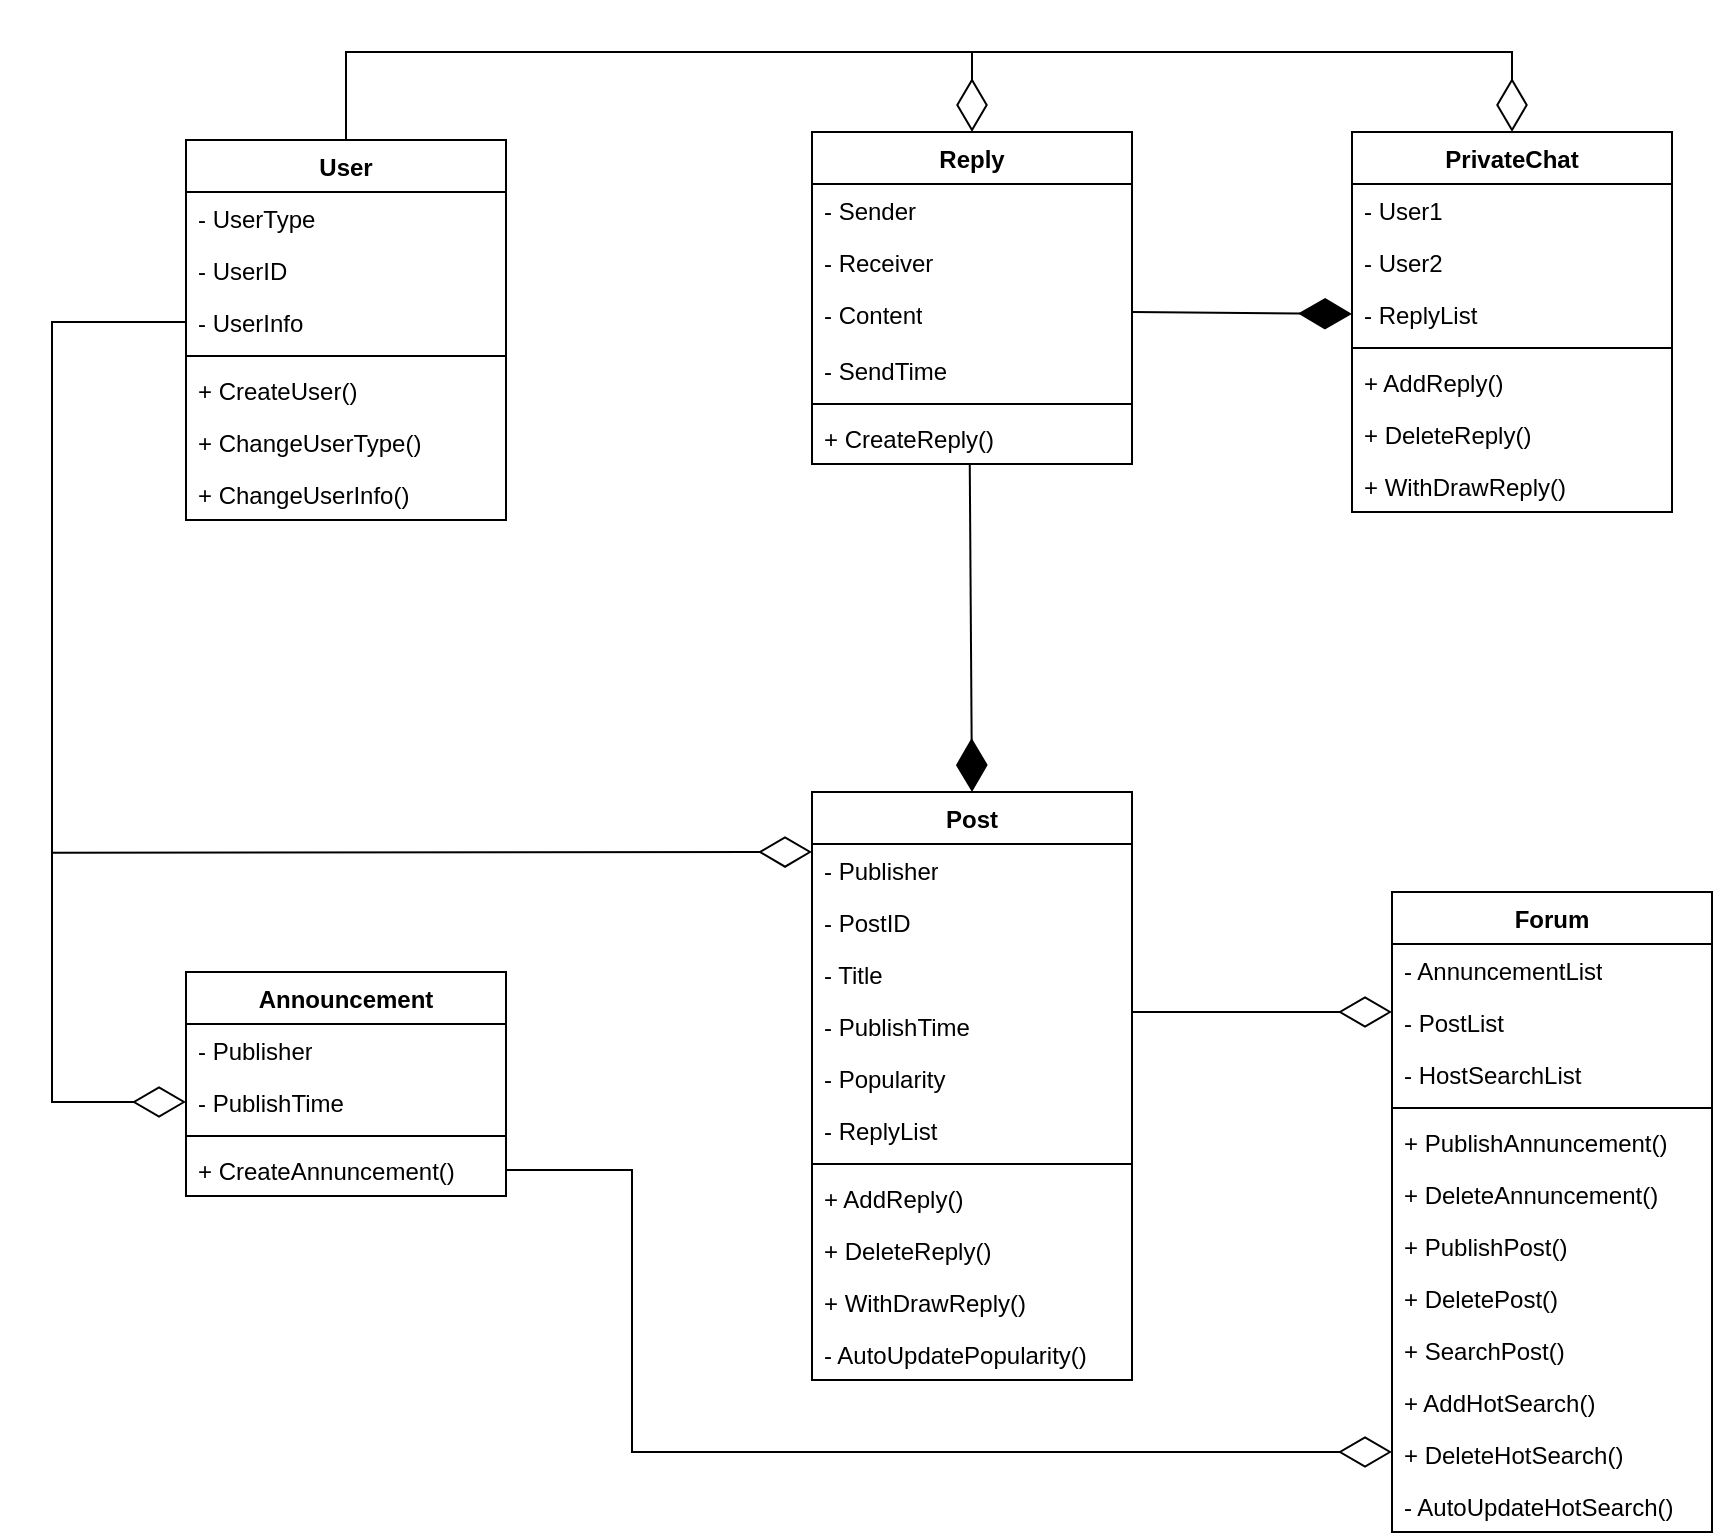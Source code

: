 <mxfile version="24.2.0" type="device">
  <diagram id="tYtCyBd6OuJCU2msZ43v" name="第 1 页">
    <mxGraphModel dx="2305" dy="2119" grid="1" gridSize="10" guides="1" tooltips="1" connect="1" arrows="1" fold="1" page="1" pageScale="1" pageWidth="827" pageHeight="1169" math="0" shadow="0">
      <root>
        <mxCell id="0" />
        <mxCell id="1" parent="0" />
        <mxCell id="vAgocOstwXXio0AbdUID-1" value="User" style="swimlane;fontStyle=1;align=center;verticalAlign=top;childLayout=stackLayout;horizontal=1;startSize=26;horizontalStack=0;resizeParent=1;resizeParentMax=0;resizeLast=0;collapsible=1;marginBottom=0;whiteSpace=wrap;html=1;" parent="1" vertex="1">
          <mxGeometry x="-573" y="64" width="160" height="190" as="geometry" />
        </mxCell>
        <mxCell id="vAgocOstwXXio0AbdUID-6" value="- UserType" style="text;strokeColor=none;fillColor=none;align=left;verticalAlign=top;spacingLeft=4;spacingRight=4;overflow=hidden;rotatable=0;points=[[0,0.5],[1,0.5]];portConstraint=eastwest;whiteSpace=wrap;html=1;" parent="vAgocOstwXXio0AbdUID-1" vertex="1">
          <mxGeometry y="26" width="160" height="26" as="geometry" />
        </mxCell>
        <mxCell id="vAgocOstwXXio0AbdUID-5" value="- UserID" style="text;strokeColor=none;fillColor=none;align=left;verticalAlign=top;spacingLeft=4;spacingRight=4;overflow=hidden;rotatable=0;points=[[0,0.5],[1,0.5]];portConstraint=eastwest;whiteSpace=wrap;html=1;" parent="vAgocOstwXXio0AbdUID-1" vertex="1">
          <mxGeometry y="52" width="160" height="26" as="geometry" />
        </mxCell>
        <mxCell id="vAgocOstwXXio0AbdUID-7" value="- UserInfo" style="text;strokeColor=none;fillColor=none;align=left;verticalAlign=top;spacingLeft=4;spacingRight=4;overflow=hidden;rotatable=0;points=[[0,0.5],[1,0.5]];portConstraint=eastwest;whiteSpace=wrap;html=1;" parent="vAgocOstwXXio0AbdUID-1" vertex="1">
          <mxGeometry y="78" width="160" height="26" as="geometry" />
        </mxCell>
        <mxCell id="vAgocOstwXXio0AbdUID-73" value="" style="line;strokeWidth=1;fillColor=none;align=left;verticalAlign=middle;spacingTop=-1;spacingLeft=3;spacingRight=3;rotatable=0;labelPosition=right;points=[];portConstraint=eastwest;strokeColor=inherit;" parent="vAgocOstwXXio0AbdUID-1" vertex="1">
          <mxGeometry y="104" width="160" height="8" as="geometry" />
        </mxCell>
        <mxCell id="vAgocOstwXXio0AbdUID-76" value="+ CreateUser()&lt;div&gt;&lt;br&gt;&lt;/div&gt;" style="text;strokeColor=none;fillColor=none;align=left;verticalAlign=top;spacingLeft=4;spacingRight=4;overflow=hidden;rotatable=0;points=[[0,0.5],[1,0.5]];portConstraint=eastwest;whiteSpace=wrap;html=1;" parent="vAgocOstwXXio0AbdUID-1" vertex="1">
          <mxGeometry y="112" width="160" height="26" as="geometry" />
        </mxCell>
        <mxCell id="vAgocOstwXXio0AbdUID-79" value="+ ChangeUserType()&lt;div&gt;&lt;br&gt;&lt;/div&gt;" style="text;strokeColor=none;fillColor=none;align=left;verticalAlign=top;spacingLeft=4;spacingRight=4;overflow=hidden;rotatable=0;points=[[0,0.5],[1,0.5]];portConstraint=eastwest;whiteSpace=wrap;html=1;" parent="vAgocOstwXXio0AbdUID-1" vertex="1">
          <mxGeometry y="138" width="160" height="26" as="geometry" />
        </mxCell>
        <mxCell id="vAgocOstwXXio0AbdUID-78" value="+ ChangeUserInfo()" style="text;strokeColor=none;fillColor=none;align=left;verticalAlign=top;spacingLeft=4;spacingRight=4;overflow=hidden;rotatable=0;points=[[0,0.5],[1,0.5]];portConstraint=eastwest;whiteSpace=wrap;html=1;" parent="vAgocOstwXXio0AbdUID-1" vertex="1">
          <mxGeometry y="164" width="160" height="26" as="geometry" />
        </mxCell>
        <mxCell id="vAgocOstwXXio0AbdUID-8" value="Reply" style="swimlane;fontStyle=1;align=center;verticalAlign=top;childLayout=stackLayout;horizontal=1;startSize=26;horizontalStack=0;resizeParent=1;resizeParentMax=0;resizeLast=0;collapsible=1;marginBottom=0;whiteSpace=wrap;html=1;" parent="1" vertex="1">
          <mxGeometry x="-260" y="60" width="160" height="166" as="geometry" />
        </mxCell>
        <mxCell id="vAgocOstwXXio0AbdUID-9" value="- Sender&lt;div&gt;&lt;br&gt;&lt;/div&gt;" style="text;strokeColor=none;fillColor=none;align=left;verticalAlign=top;spacingLeft=4;spacingRight=4;overflow=hidden;rotatable=0;points=[[0,0.5],[1,0.5]];portConstraint=eastwest;whiteSpace=wrap;html=1;" parent="vAgocOstwXXio0AbdUID-8" vertex="1">
          <mxGeometry y="26" width="160" height="26" as="geometry" />
        </mxCell>
        <mxCell id="vAgocOstwXXio0AbdUID-10" value="- Receiver" style="text;strokeColor=none;fillColor=none;align=left;verticalAlign=top;spacingLeft=4;spacingRight=4;overflow=hidden;rotatable=0;points=[[0,0.5],[1,0.5]];portConstraint=eastwest;whiteSpace=wrap;html=1;" parent="vAgocOstwXXio0AbdUID-8" vertex="1">
          <mxGeometry y="52" width="160" height="26" as="geometry" />
        </mxCell>
        <mxCell id="vAgocOstwXXio0AbdUID-32" value="- Content&lt;div&gt;&lt;br&gt;&lt;/div&gt;" style="text;strokeColor=none;fillColor=none;align=left;verticalAlign=top;spacingLeft=4;spacingRight=4;overflow=hidden;rotatable=0;points=[[0,0.5],[1,0.5]];portConstraint=eastwest;whiteSpace=wrap;html=1;" parent="vAgocOstwXXio0AbdUID-8" vertex="1">
          <mxGeometry y="78" width="160" height="28" as="geometry" />
        </mxCell>
        <mxCell id="vAgocOstwXXio0AbdUID-33" value="- SendTime" style="text;strokeColor=none;fillColor=none;align=left;verticalAlign=top;spacingLeft=4;spacingRight=4;overflow=hidden;rotatable=0;points=[[0,0.5],[1,0.5]];portConstraint=eastwest;whiteSpace=wrap;html=1;" parent="vAgocOstwXXio0AbdUID-8" vertex="1">
          <mxGeometry y="106" width="160" height="26" as="geometry" />
        </mxCell>
        <mxCell id="vAgocOstwXXio0AbdUID-62" value="" style="line;strokeWidth=1;fillColor=none;align=left;verticalAlign=middle;spacingTop=-1;spacingLeft=3;spacingRight=3;rotatable=0;labelPosition=right;points=[];portConstraint=eastwest;strokeColor=inherit;" parent="vAgocOstwXXio0AbdUID-8" vertex="1">
          <mxGeometry y="132" width="160" height="8" as="geometry" />
        </mxCell>
        <mxCell id="vAgocOstwXXio0AbdUID-88" value="+ CreateReply()" style="text;strokeColor=none;fillColor=none;align=left;verticalAlign=top;spacingLeft=4;spacingRight=4;overflow=hidden;rotatable=0;points=[[0,0.5],[1,0.5]];portConstraint=eastwest;whiteSpace=wrap;html=1;" parent="vAgocOstwXXio0AbdUID-8" vertex="1">
          <mxGeometry y="140" width="160" height="26" as="geometry" />
        </mxCell>
        <mxCell id="vAgocOstwXXio0AbdUID-12" value="Forum" style="swimlane;fontStyle=1;align=center;verticalAlign=top;childLayout=stackLayout;horizontal=1;startSize=26;horizontalStack=0;resizeParent=1;resizeParentMax=0;resizeLast=0;collapsible=1;marginBottom=0;whiteSpace=wrap;html=1;" parent="1" vertex="1">
          <mxGeometry x="30" y="440" width="160" height="320" as="geometry" />
        </mxCell>
        <mxCell id="vAgocOstwXXio0AbdUID-42" value="- AnnuncementList&lt;div&gt;&lt;br&gt;&lt;/div&gt;" style="text;strokeColor=none;fillColor=none;align=left;verticalAlign=top;spacingLeft=4;spacingRight=4;overflow=hidden;rotatable=0;points=[[0,0.5],[1,0.5]];portConstraint=eastwest;whiteSpace=wrap;html=1;" parent="vAgocOstwXXio0AbdUID-12" vertex="1">
          <mxGeometry y="26" width="160" height="26" as="geometry" />
        </mxCell>
        <mxCell id="vAgocOstwXXio0AbdUID-43" value="- PostList&lt;div&gt;&lt;br&gt;&lt;/div&gt;" style="text;strokeColor=none;fillColor=none;align=left;verticalAlign=top;spacingLeft=4;spacingRight=4;overflow=hidden;rotatable=0;points=[[0,0.5],[1,0.5]];portConstraint=eastwest;whiteSpace=wrap;html=1;" parent="vAgocOstwXXio0AbdUID-12" vertex="1">
          <mxGeometry y="52" width="160" height="26" as="geometry" />
        </mxCell>
        <mxCell id="vAgocOstwXXio0AbdUID-44" value="- HostSearchList&lt;div&gt;&lt;br&gt;&lt;/div&gt;" style="text;strokeColor=none;fillColor=none;align=left;verticalAlign=top;spacingLeft=4;spacingRight=4;overflow=hidden;rotatable=0;points=[[0,0.5],[1,0.5]];portConstraint=eastwest;whiteSpace=wrap;html=1;" parent="vAgocOstwXXio0AbdUID-12" vertex="1">
          <mxGeometry y="78" width="160" height="26" as="geometry" />
        </mxCell>
        <mxCell id="vAgocOstwXXio0AbdUID-45" value="" style="line;strokeWidth=1;fillColor=none;align=left;verticalAlign=middle;spacingTop=-1;spacingLeft=3;spacingRight=3;rotatable=0;labelPosition=right;points=[];portConstraint=eastwest;strokeColor=inherit;" parent="vAgocOstwXXio0AbdUID-12" vertex="1">
          <mxGeometry y="104" width="160" height="8" as="geometry" />
        </mxCell>
        <mxCell id="vAgocOstwXXio0AbdUID-46" value="+ PublishAnnuncement()" style="text;strokeColor=none;fillColor=none;align=left;verticalAlign=top;spacingLeft=4;spacingRight=4;overflow=hidden;rotatable=0;points=[[0,0.5],[1,0.5]];portConstraint=eastwest;whiteSpace=wrap;html=1;" parent="vAgocOstwXXio0AbdUID-12" vertex="1">
          <mxGeometry y="112" width="160" height="26" as="geometry" />
        </mxCell>
        <mxCell id="vAgocOstwXXio0AbdUID-47" value="+ DeleteAnnuncement()" style="text;strokeColor=none;fillColor=none;align=left;verticalAlign=top;spacingLeft=4;spacingRight=4;overflow=hidden;rotatable=0;points=[[0,0.5],[1,0.5]];portConstraint=eastwest;whiteSpace=wrap;html=1;" parent="vAgocOstwXXio0AbdUID-12" vertex="1">
          <mxGeometry y="138" width="160" height="26" as="geometry" />
        </mxCell>
        <mxCell id="vAgocOstwXXio0AbdUID-48" value="+ PublishPost()" style="text;strokeColor=none;fillColor=none;align=left;verticalAlign=top;spacingLeft=4;spacingRight=4;overflow=hidden;rotatable=0;points=[[0,0.5],[1,0.5]];portConstraint=eastwest;whiteSpace=wrap;html=1;" parent="vAgocOstwXXio0AbdUID-12" vertex="1">
          <mxGeometry y="164" width="160" height="26" as="geometry" />
        </mxCell>
        <mxCell id="vAgocOstwXXio0AbdUID-49" value="+ DeletePost()" style="text;strokeColor=none;fillColor=none;align=left;verticalAlign=top;spacingLeft=4;spacingRight=4;overflow=hidden;rotatable=0;points=[[0,0.5],[1,0.5]];portConstraint=eastwest;whiteSpace=wrap;html=1;" parent="vAgocOstwXXio0AbdUID-12" vertex="1">
          <mxGeometry y="190" width="160" height="26" as="geometry" />
        </mxCell>
        <mxCell id="vAgocOstwXXio0AbdUID-92" value="+ SearchPost()" style="text;strokeColor=none;fillColor=none;align=left;verticalAlign=top;spacingLeft=4;spacingRight=4;overflow=hidden;rotatable=0;points=[[0,0.5],[1,0.5]];portConstraint=eastwest;whiteSpace=wrap;html=1;" parent="vAgocOstwXXio0AbdUID-12" vertex="1">
          <mxGeometry y="216" width="160" height="26" as="geometry" />
        </mxCell>
        <mxCell id="vAgocOstwXXio0AbdUID-50" value="+ AddHotSearch()" style="text;strokeColor=none;fillColor=none;align=left;verticalAlign=top;spacingLeft=4;spacingRight=4;overflow=hidden;rotatable=0;points=[[0,0.5],[1,0.5]];portConstraint=eastwest;whiteSpace=wrap;html=1;" parent="vAgocOstwXXio0AbdUID-12" vertex="1">
          <mxGeometry y="242" width="160" height="26" as="geometry" />
        </mxCell>
        <mxCell id="vAgocOstwXXio0AbdUID-51" value="+ DeleteHotSearch()" style="text;strokeColor=none;fillColor=none;align=left;verticalAlign=top;spacingLeft=4;spacingRight=4;overflow=hidden;rotatable=0;points=[[0,0.5],[1,0.5]];portConstraint=eastwest;whiteSpace=wrap;html=1;" parent="vAgocOstwXXio0AbdUID-12" vertex="1">
          <mxGeometry y="268" width="160" height="26" as="geometry" />
        </mxCell>
        <mxCell id="vAgocOstwXXio0AbdUID-52" value="- AutoUpdateHotSearch()" style="text;strokeColor=none;fillColor=none;align=left;verticalAlign=top;spacingLeft=4;spacingRight=4;overflow=hidden;rotatable=0;points=[[0,0.5],[1,0.5]];portConstraint=eastwest;whiteSpace=wrap;html=1;" parent="vAgocOstwXXio0AbdUID-12" vertex="1">
          <mxGeometry y="294" width="160" height="26" as="geometry" />
        </mxCell>
        <mxCell id="vAgocOstwXXio0AbdUID-16" value="Announcement" style="swimlane;fontStyle=1;align=center;verticalAlign=top;childLayout=stackLayout;horizontal=1;startSize=26;horizontalStack=0;resizeParent=1;resizeParentMax=0;resizeLast=0;collapsible=1;marginBottom=0;whiteSpace=wrap;html=1;" parent="1" vertex="1">
          <mxGeometry x="-573" y="480" width="160" height="112" as="geometry" />
        </mxCell>
        <mxCell id="vAgocOstwXXio0AbdUID-17" value="- Publisher&lt;div&gt;&lt;br&gt;&lt;/div&gt;" style="text;strokeColor=none;fillColor=none;align=left;verticalAlign=top;spacingLeft=4;spacingRight=4;overflow=hidden;rotatable=0;points=[[0,0.5],[1,0.5]];portConstraint=eastwest;whiteSpace=wrap;html=1;" parent="vAgocOstwXXio0AbdUID-16" vertex="1">
          <mxGeometry y="26" width="160" height="26" as="geometry" />
        </mxCell>
        <mxCell id="77dPJjHqwaou9aA-J-Pa-9" value="- PublishTime&lt;div&gt;&lt;br&gt;&lt;/div&gt;" style="text;strokeColor=none;fillColor=none;align=left;verticalAlign=top;spacingLeft=4;spacingRight=4;overflow=hidden;rotatable=0;points=[[0,0.5],[1,0.5]];portConstraint=eastwest;whiteSpace=wrap;html=1;" vertex="1" parent="vAgocOstwXXio0AbdUID-16">
          <mxGeometry y="52" width="160" height="26" as="geometry" />
        </mxCell>
        <mxCell id="77dPJjHqwaou9aA-J-Pa-11" value="" style="line;strokeWidth=1;fillColor=none;align=left;verticalAlign=middle;spacingTop=-1;spacingLeft=3;spacingRight=3;rotatable=0;labelPosition=right;points=[];portConstraint=eastwest;strokeColor=inherit;" vertex="1" parent="vAgocOstwXXio0AbdUID-16">
          <mxGeometry y="78" width="160" height="8" as="geometry" />
        </mxCell>
        <mxCell id="77dPJjHqwaou9aA-J-Pa-12" value="+ CreateAnnuncement()" style="text;strokeColor=none;fillColor=none;align=left;verticalAlign=top;spacingLeft=4;spacingRight=4;overflow=hidden;rotatable=0;points=[[0,0.5],[1,0.5]];portConstraint=eastwest;whiteSpace=wrap;html=1;" vertex="1" parent="vAgocOstwXXio0AbdUID-16">
          <mxGeometry y="86" width="160" height="26" as="geometry" />
        </mxCell>
        <mxCell id="vAgocOstwXXio0AbdUID-34" value="Post" style="swimlane;fontStyle=1;align=center;verticalAlign=top;childLayout=stackLayout;horizontal=1;startSize=26;horizontalStack=0;resizeParent=1;resizeParentMax=0;resizeLast=0;collapsible=1;marginBottom=0;whiteSpace=wrap;html=1;" parent="1" vertex="1">
          <mxGeometry x="-260" y="390" width="160" height="294" as="geometry" />
        </mxCell>
        <mxCell id="vAgocOstwXXio0AbdUID-35" value="- Publisher" style="text;strokeColor=none;fillColor=none;align=left;verticalAlign=top;spacingLeft=4;spacingRight=4;overflow=hidden;rotatable=0;points=[[0,0.5],[1,0.5]];portConstraint=eastwest;whiteSpace=wrap;html=1;" parent="vAgocOstwXXio0AbdUID-34" vertex="1">
          <mxGeometry y="26" width="160" height="26" as="geometry" />
        </mxCell>
        <mxCell id="vAgocOstwXXio0AbdUID-37" value="- PostID" style="text;strokeColor=none;fillColor=none;align=left;verticalAlign=top;spacingLeft=4;spacingRight=4;overflow=hidden;rotatable=0;points=[[0,0.5],[1,0.5]];portConstraint=eastwest;whiteSpace=wrap;html=1;" parent="vAgocOstwXXio0AbdUID-34" vertex="1">
          <mxGeometry y="52" width="160" height="26" as="geometry" />
        </mxCell>
        <mxCell id="vAgocOstwXXio0AbdUID-36" value="- Title" style="text;strokeColor=none;fillColor=none;align=left;verticalAlign=top;spacingLeft=4;spacingRight=4;overflow=hidden;rotatable=0;points=[[0,0.5],[1,0.5]];portConstraint=eastwest;whiteSpace=wrap;html=1;" parent="vAgocOstwXXio0AbdUID-34" vertex="1">
          <mxGeometry y="78" width="160" height="26" as="geometry" />
        </mxCell>
        <mxCell id="vAgocOstwXXio0AbdUID-86" value="- PublishTime&lt;div&gt;&lt;br&gt;&lt;/div&gt;" style="text;strokeColor=none;fillColor=none;align=left;verticalAlign=top;spacingLeft=4;spacingRight=4;overflow=hidden;rotatable=0;points=[[0,0.5],[1,0.5]];portConstraint=eastwest;whiteSpace=wrap;html=1;" parent="vAgocOstwXXio0AbdUID-34" vertex="1">
          <mxGeometry y="104" width="160" height="26" as="geometry" />
        </mxCell>
        <mxCell id="vAgocOstwXXio0AbdUID-38" value="- Popularity&lt;div&gt;&lt;br&gt;&lt;/div&gt;" style="text;strokeColor=none;fillColor=none;align=left;verticalAlign=top;spacingLeft=4;spacingRight=4;overflow=hidden;rotatable=0;points=[[0,0.5],[1,0.5]];portConstraint=eastwest;whiteSpace=wrap;html=1;" parent="vAgocOstwXXio0AbdUID-34" vertex="1">
          <mxGeometry y="130" width="160" height="26" as="geometry" />
        </mxCell>
        <mxCell id="vAgocOstwXXio0AbdUID-39" value="- ReplyList&lt;div&gt;&lt;br&gt;&lt;/div&gt;" style="text;strokeColor=none;fillColor=none;align=left;verticalAlign=top;spacingLeft=4;spacingRight=4;overflow=hidden;rotatable=0;points=[[0,0.5],[1,0.5]];portConstraint=eastwest;whiteSpace=wrap;html=1;" parent="vAgocOstwXXio0AbdUID-34" vertex="1">
          <mxGeometry y="156" width="160" height="26" as="geometry" />
        </mxCell>
        <mxCell id="vAgocOstwXXio0AbdUID-68" value="" style="line;strokeWidth=1;fillColor=none;align=left;verticalAlign=middle;spacingTop=-1;spacingLeft=3;spacingRight=3;rotatable=0;labelPosition=right;points=[];portConstraint=eastwest;strokeColor=inherit;" parent="vAgocOstwXXio0AbdUID-34" vertex="1">
          <mxGeometry y="182" width="160" height="8" as="geometry" />
        </mxCell>
        <mxCell id="vAgocOstwXXio0AbdUID-69" value="+ AddReply()&lt;div&gt;&lt;br&gt;&lt;/div&gt;" style="text;strokeColor=none;fillColor=none;align=left;verticalAlign=top;spacingLeft=4;spacingRight=4;overflow=hidden;rotatable=0;points=[[0,0.5],[1,0.5]];portConstraint=eastwest;whiteSpace=wrap;html=1;" parent="vAgocOstwXXio0AbdUID-34" vertex="1">
          <mxGeometry y="190" width="160" height="26" as="geometry" />
        </mxCell>
        <mxCell id="vAgocOstwXXio0AbdUID-71" value="+ DeleteReply&lt;span style=&quot;background-color: initial;&quot;&gt;()&lt;/span&gt;&lt;div&gt;&lt;div&gt;&lt;br&gt;&lt;/div&gt;&lt;/div&gt;" style="text;strokeColor=none;fillColor=none;align=left;verticalAlign=top;spacingLeft=4;spacingRight=4;overflow=hidden;rotatable=0;points=[[0,0.5],[1,0.5]];portConstraint=eastwest;whiteSpace=wrap;html=1;" parent="vAgocOstwXXio0AbdUID-34" vertex="1">
          <mxGeometry y="216" width="160" height="26" as="geometry" />
        </mxCell>
        <mxCell id="vAgocOstwXXio0AbdUID-70" value="+ WithDrawReply()&lt;div&gt;&lt;br&gt;&lt;/div&gt;" style="text;strokeColor=none;fillColor=none;align=left;verticalAlign=top;spacingLeft=4;spacingRight=4;overflow=hidden;rotatable=0;points=[[0,0.5],[1,0.5]];portConstraint=eastwest;whiteSpace=wrap;html=1;" parent="vAgocOstwXXio0AbdUID-34" vertex="1">
          <mxGeometry y="242" width="160" height="26" as="geometry" />
        </mxCell>
        <mxCell id="vAgocOstwXXio0AbdUID-91" value="- AutoUpdatePopularity&lt;span style=&quot;background-color: initial;&quot;&gt;()&lt;/span&gt;&lt;div&gt;&lt;div&gt;&lt;br&gt;&lt;/div&gt;&lt;/div&gt;" style="text;strokeColor=none;fillColor=none;align=left;verticalAlign=top;spacingLeft=4;spacingRight=4;overflow=hidden;rotatable=0;points=[[0,0.5],[1,0.5]];portConstraint=eastwest;whiteSpace=wrap;html=1;" parent="vAgocOstwXXio0AbdUID-34" vertex="1">
          <mxGeometry y="268" width="160" height="26" as="geometry" />
        </mxCell>
        <mxCell id="vAgocOstwXXio0AbdUID-53" value="PrivateChat" style="swimlane;fontStyle=1;align=center;verticalAlign=top;childLayout=stackLayout;horizontal=1;startSize=26;horizontalStack=0;resizeParent=1;resizeParentMax=0;resizeLast=0;collapsible=1;marginBottom=0;whiteSpace=wrap;html=1;" parent="1" vertex="1">
          <mxGeometry x="10" y="60" width="160" height="190" as="geometry" />
        </mxCell>
        <mxCell id="vAgocOstwXXio0AbdUID-54" value="- User1&lt;div&gt;&lt;br&gt;&lt;/div&gt;" style="text;strokeColor=none;fillColor=none;align=left;verticalAlign=top;spacingLeft=4;spacingRight=4;overflow=hidden;rotatable=0;points=[[0,0.5],[1,0.5]];portConstraint=eastwest;whiteSpace=wrap;html=1;" parent="vAgocOstwXXio0AbdUID-53" vertex="1">
          <mxGeometry y="26" width="160" height="26" as="geometry" />
        </mxCell>
        <mxCell id="vAgocOstwXXio0AbdUID-55" value="- User2" style="text;strokeColor=none;fillColor=none;align=left;verticalAlign=top;spacingLeft=4;spacingRight=4;overflow=hidden;rotatable=0;points=[[0,0.5],[1,0.5]];portConstraint=eastwest;whiteSpace=wrap;html=1;" parent="vAgocOstwXXio0AbdUID-53" vertex="1">
          <mxGeometry y="52" width="160" height="26" as="geometry" />
        </mxCell>
        <mxCell id="vAgocOstwXXio0AbdUID-57" value="- ReplyList" style="text;strokeColor=none;fillColor=none;align=left;verticalAlign=top;spacingLeft=4;spacingRight=4;overflow=hidden;rotatable=0;points=[[0,0.5],[1,0.5]];portConstraint=eastwest;whiteSpace=wrap;html=1;" parent="vAgocOstwXXio0AbdUID-53" vertex="1">
          <mxGeometry y="78" width="160" height="26" as="geometry" />
        </mxCell>
        <mxCell id="vAgocOstwXXio0AbdUID-64" value="" style="line;strokeWidth=1;fillColor=none;align=left;verticalAlign=middle;spacingTop=-1;spacingLeft=3;spacingRight=3;rotatable=0;labelPosition=right;points=[];portConstraint=eastwest;strokeColor=inherit;" parent="vAgocOstwXXio0AbdUID-53" vertex="1">
          <mxGeometry y="104" width="160" height="8" as="geometry" />
        </mxCell>
        <mxCell id="vAgocOstwXXio0AbdUID-65" value="+ AddReply()&lt;div&gt;&lt;br&gt;&lt;/div&gt;" style="text;strokeColor=none;fillColor=none;align=left;verticalAlign=top;spacingLeft=4;spacingRight=4;overflow=hidden;rotatable=0;points=[[0,0.5],[1,0.5]];portConstraint=eastwest;whiteSpace=wrap;html=1;" parent="vAgocOstwXXio0AbdUID-53" vertex="1">
          <mxGeometry y="112" width="160" height="26" as="geometry" />
        </mxCell>
        <mxCell id="vAgocOstwXXio0AbdUID-67" value="+ DeleteReply&lt;span style=&quot;background-color: initial;&quot;&gt;()&lt;/span&gt;&lt;div&gt;&lt;div&gt;&lt;br&gt;&lt;/div&gt;&lt;/div&gt;" style="text;strokeColor=none;fillColor=none;align=left;verticalAlign=top;spacingLeft=4;spacingRight=4;overflow=hidden;rotatable=0;points=[[0,0.5],[1,0.5]];portConstraint=eastwest;whiteSpace=wrap;html=1;" parent="vAgocOstwXXio0AbdUID-53" vertex="1">
          <mxGeometry y="138" width="160" height="26" as="geometry" />
        </mxCell>
        <mxCell id="vAgocOstwXXio0AbdUID-66" value="+ WithDrawReply()&lt;div&gt;&lt;br&gt;&lt;/div&gt;" style="text;strokeColor=none;fillColor=none;align=left;verticalAlign=top;spacingLeft=4;spacingRight=4;overflow=hidden;rotatable=0;points=[[0,0.5],[1,0.5]];portConstraint=eastwest;whiteSpace=wrap;html=1;" parent="vAgocOstwXXio0AbdUID-53" vertex="1">
          <mxGeometry y="164" width="160" height="26" as="geometry" />
        </mxCell>
        <mxCell id="77dPJjHqwaou9aA-J-Pa-5" value="" style="endArrow=diamondThin;endFill=0;endSize=24;html=1;rounded=0;exitX=0.5;exitY=0;exitDx=0;exitDy=0;entryX=0.5;entryY=0;entryDx=0;entryDy=0;" edge="1" parent="1" source="vAgocOstwXXio0AbdUID-1" target="vAgocOstwXXio0AbdUID-8">
          <mxGeometry width="160" relative="1" as="geometry">
            <mxPoint x="-370" y="240" as="sourcePoint" />
            <mxPoint x="-180" y="50" as="targetPoint" />
            <Array as="points">
              <mxPoint x="-493" y="20" />
              <mxPoint x="-180" y="20" />
            </Array>
          </mxGeometry>
        </mxCell>
        <mxCell id="77dPJjHqwaou9aA-J-Pa-6" value="" style="endArrow=diamondThin;endFill=0;endSize=24;html=1;rounded=0;entryX=0.5;entryY=0;entryDx=0;entryDy=0;" edge="1" parent="1" target="vAgocOstwXXio0AbdUID-53">
          <mxGeometry width="160" relative="1" as="geometry">
            <mxPoint x="-180" y="20" as="sourcePoint" />
            <mxPoint x="100" y="20" as="targetPoint" />
            <Array as="points">
              <mxPoint x="90" y="20" />
            </Array>
          </mxGeometry>
        </mxCell>
        <mxCell id="77dPJjHqwaou9aA-J-Pa-7" value="" style="endArrow=diamondThin;endFill=1;endSize=24;html=1;rounded=0;entryX=0;entryY=0.5;entryDx=0;entryDy=0;" edge="1" parent="1" target="vAgocOstwXXio0AbdUID-57">
          <mxGeometry width="160" relative="1" as="geometry">
            <mxPoint x="-100" y="150" as="sourcePoint" />
            <mxPoint x="-150" y="140" as="targetPoint" />
          </mxGeometry>
        </mxCell>
        <mxCell id="77dPJjHqwaou9aA-J-Pa-8" value="" style="endArrow=diamondThin;endFill=1;endSize=24;html=1;rounded=0;entryX=0.5;entryY=0;entryDx=0;entryDy=0;exitX=0.493;exitY=0.997;exitDx=0;exitDy=0;exitPerimeter=0;" edge="1" parent="1" source="vAgocOstwXXio0AbdUID-88" target="vAgocOstwXXio0AbdUID-34">
          <mxGeometry width="160" relative="1" as="geometry">
            <mxPoint x="-180" y="230" as="sourcePoint" />
            <mxPoint x="-150" y="300" as="targetPoint" />
          </mxGeometry>
        </mxCell>
        <mxCell id="77dPJjHqwaou9aA-J-Pa-13" value="" style="endArrow=diamondThin;endFill=0;endSize=24;html=1;rounded=0;exitX=0;exitY=0.5;exitDx=0;exitDy=0;entryX=0;entryY=0.5;entryDx=0;entryDy=0;" edge="1" parent="1" source="vAgocOstwXXio0AbdUID-7" target="77dPJjHqwaou9aA-J-Pa-9">
          <mxGeometry width="160" relative="1" as="geometry">
            <mxPoint x="-780" y="270" as="sourcePoint" />
            <mxPoint x="-620" y="270" as="targetPoint" />
            <Array as="points">
              <mxPoint x="-640" y="155" />
              <mxPoint x="-640" y="545" />
            </Array>
          </mxGeometry>
        </mxCell>
        <mxCell id="77dPJjHqwaou9aA-J-Pa-14" value="" style="endArrow=diamondThin;endFill=0;endSize=24;html=1;rounded=0;" edge="1" parent="1">
          <mxGeometry width="160" relative="1" as="geometry">
            <mxPoint x="-640" y="420.33" as="sourcePoint" />
            <mxPoint x="-260" y="420" as="targetPoint" />
          </mxGeometry>
        </mxCell>
        <mxCell id="77dPJjHqwaou9aA-J-Pa-15" value="" style="endArrow=diamondThin;endFill=0;endSize=24;html=1;rounded=0;exitX=1;exitY=0.5;exitDx=0;exitDy=0;" edge="1" parent="1" source="77dPJjHqwaou9aA-J-Pa-12">
          <mxGeometry width="160" relative="1" as="geometry">
            <mxPoint x="-510" y="650" as="sourcePoint" />
            <mxPoint x="30" y="720" as="targetPoint" />
            <Array as="points">
              <mxPoint x="-350" y="579" />
              <mxPoint x="-350" y="720" />
            </Array>
          </mxGeometry>
        </mxCell>
        <mxCell id="77dPJjHqwaou9aA-J-Pa-16" value="" style="endArrow=diamondThin;endFill=0;endSize=24;html=1;rounded=0;" edge="1" parent="1">
          <mxGeometry width="160" relative="1" as="geometry">
            <mxPoint x="-100" y="500" as="sourcePoint" />
            <mxPoint x="30" y="500" as="targetPoint" />
          </mxGeometry>
        </mxCell>
      </root>
    </mxGraphModel>
  </diagram>
</mxfile>
